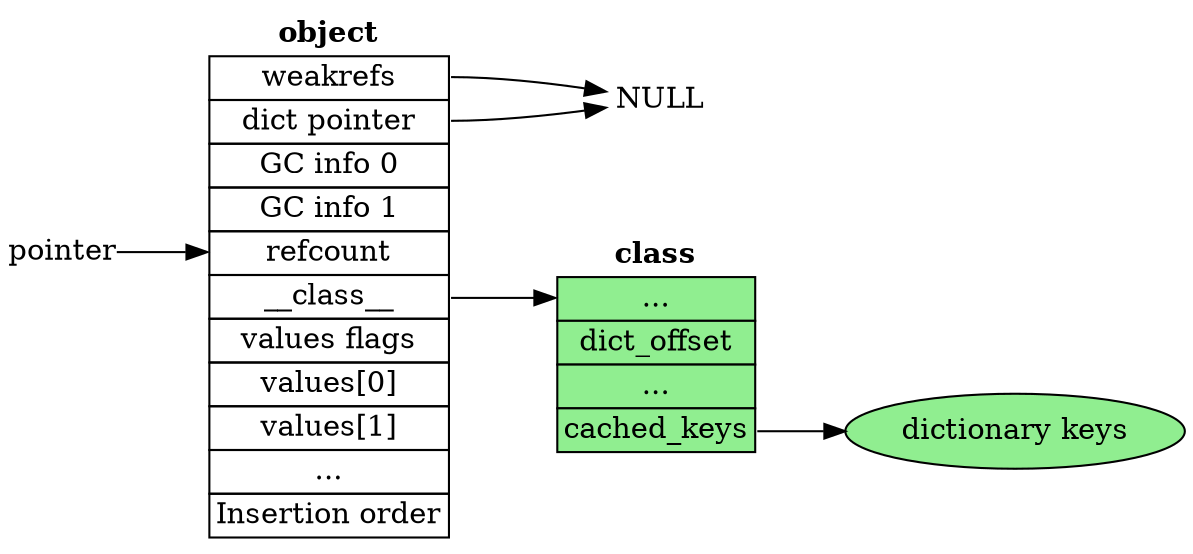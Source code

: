 digraph ideal {

    rankdir = "LR"


    object [
        shape = none
        label = <<table border="0" cellspacing="0">
                    <tr><td><b>object</b></td></tr>
                    <tr><td port="w" border="1">weakrefs</td></tr>
                    <tr><td port="dv" border="1">dict pointer</td></tr>
                    <tr><td border="1" >GC info 0</td></tr>
                    <tr><td border="1" >GC info 1</td></tr>
                    <tr><td port="r" border="1" >refcount</td></tr>
                    <tr><td port="h" border="1" >__class__</td></tr>
                    <tr><td border="1">values flags</td></tr>
                    <tr><td port="0" border="1">values[0]</td></tr>
                    <tr><td border="1">values[1]</td></tr>
                    <tr><td border="1">...</td></tr>
                    <tr><td border="1">Insertion order</td></tr>
                </table>>

    ]

    class [ 
        shape = none
        label = <<table border="0" cellspacing="0">
                    <tr><td><b>class</b></td></tr>
                    <tr><td port="head" bgcolor="lightgreen" border="1">...</td></tr>
                    <tr><td border="1" bgcolor="lightgreen">dict_offset</td></tr>
                    <tr><td border="1" bgcolor="lightgreen">...</td></tr>
                    <tr><td port="k" border="1" bgcolor="lightgreen">cached_keys</td></tr>
                </table>>
    ]

    keys [label = "dictionary keys"; fillcolor="lightgreen"; style="filled"]
    NULL [ label = " NULL"; shape="plain"]
    object:w ->  NULL
    object:h -> class:head
    object:dv -> NULL
    class:k -> keys

    oop [ label = "pointer"; shape="plain"]
    oop -> object:r
}
